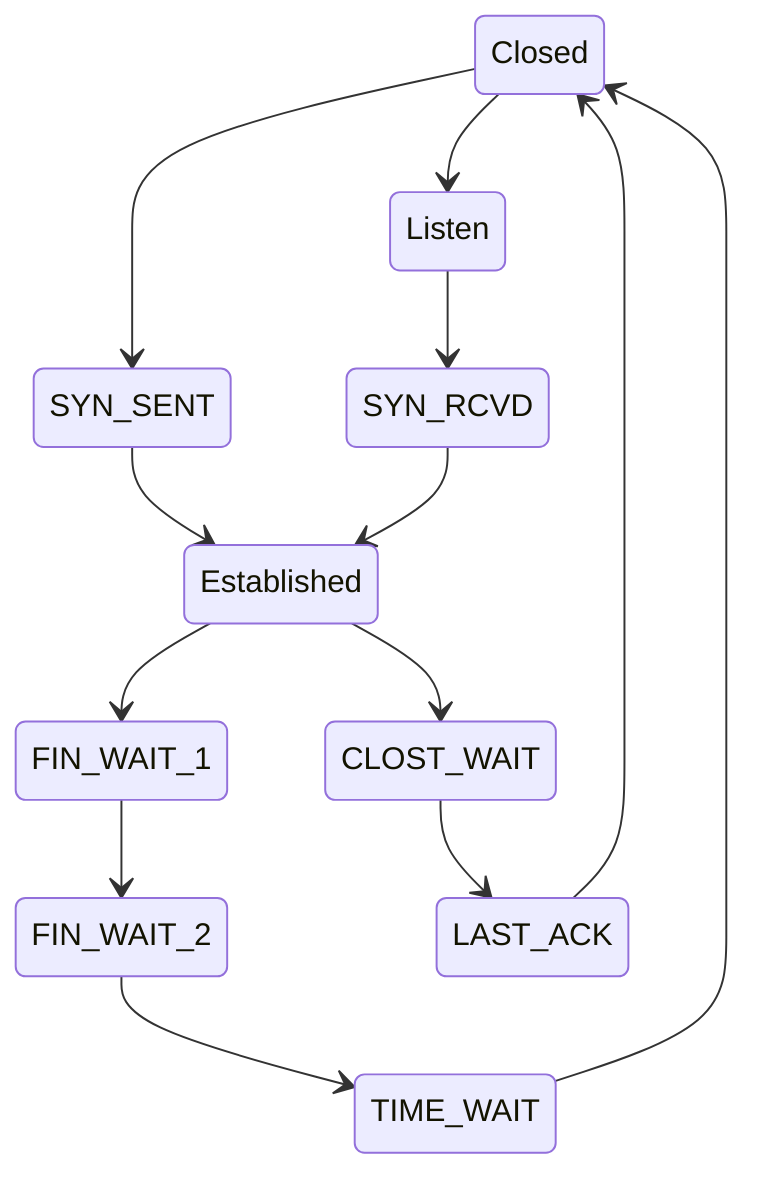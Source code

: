 stateDiagram-v2
    Closed --> Listen
    Closed --> SYN_SENT
    SYN_SENT --> Established
    Listen --> SYN_RCVD
    SYN_RCVD --> Established
    Established --> FIN_WAIT_1
    FIN_WAIT_1 --> FIN_WAIT_2
    FIN_WAIT_2 --> TIME_WAIT
    TIME_WAIT --> Closed
    Established --> CLOST_WAIT
    CLOST_WAIT --> LAST_ACK
    LAST_ACK --> Closed